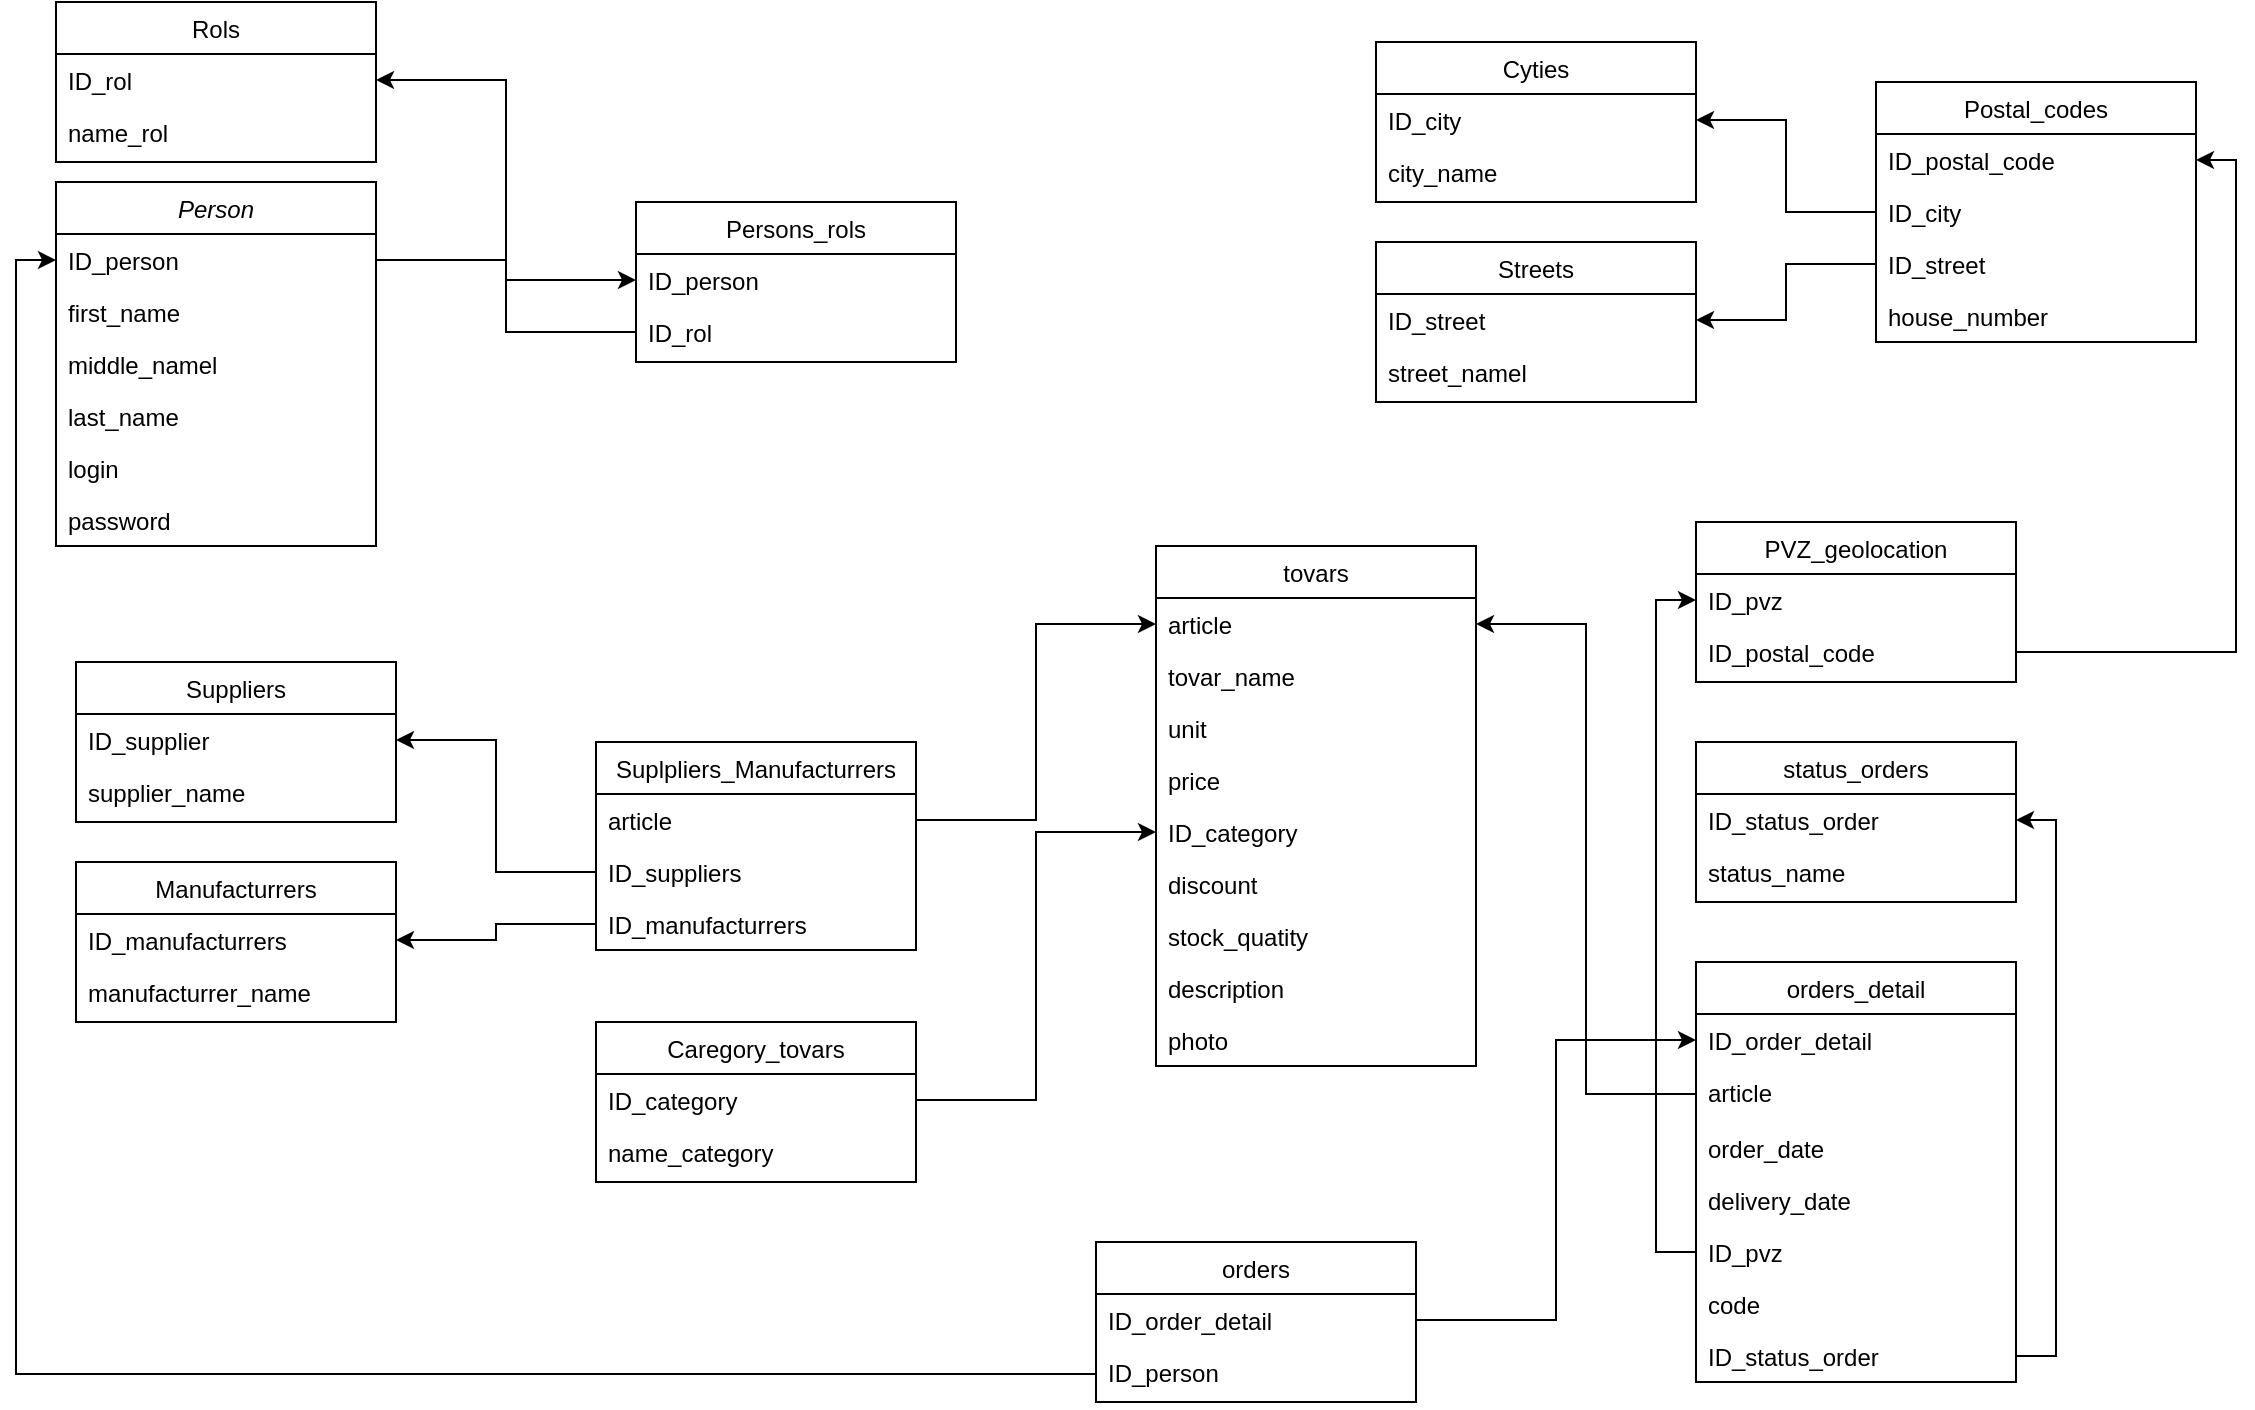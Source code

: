 <mxfile version="26.1.1">
  <diagram id="C5RBs43oDa-KdzZeNtuy" name="Page-1">
    <mxGraphModel dx="1290" dy="632" grid="1" gridSize="10" guides="1" tooltips="1" connect="1" arrows="1" fold="1" page="1" pageScale="1" pageWidth="827" pageHeight="1169" math="0" shadow="0">
      <root>
        <mxCell id="WIyWlLk6GJQsqaUBKTNV-0" />
        <mxCell id="WIyWlLk6GJQsqaUBKTNV-1" parent="WIyWlLk6GJQsqaUBKTNV-0" />
        <mxCell id="zkfFHV4jXpPFQw0GAbJ--0" value="Person" style="swimlane;fontStyle=2;align=center;verticalAlign=top;childLayout=stackLayout;horizontal=1;startSize=26;horizontalStack=0;resizeParent=1;resizeLast=0;collapsible=1;marginBottom=0;rounded=0;shadow=0;strokeWidth=1;" parent="WIyWlLk6GJQsqaUBKTNV-1" vertex="1">
          <mxGeometry x="220" y="120" width="160" height="182" as="geometry">
            <mxRectangle x="230" y="140" width="160" height="26" as="alternateBounds" />
          </mxGeometry>
        </mxCell>
        <mxCell id="zkfFHV4jXpPFQw0GAbJ--1" value="ID_person" style="text;align=left;verticalAlign=top;spacingLeft=4;spacingRight=4;overflow=hidden;rotatable=0;points=[[0,0.5],[1,0.5]];portConstraint=eastwest;" parent="zkfFHV4jXpPFQw0GAbJ--0" vertex="1">
          <mxGeometry y="26" width="160" height="26" as="geometry" />
        </mxCell>
        <mxCell id="zkfFHV4jXpPFQw0GAbJ--2" value="first_name" style="text;align=left;verticalAlign=top;spacingLeft=4;spacingRight=4;overflow=hidden;rotatable=0;points=[[0,0.5],[1,0.5]];portConstraint=eastwest;rounded=0;shadow=0;html=0;" parent="zkfFHV4jXpPFQw0GAbJ--0" vertex="1">
          <mxGeometry y="52" width="160" height="26" as="geometry" />
        </mxCell>
        <mxCell id="zkfFHV4jXpPFQw0GAbJ--3" value="middle_namel" style="text;align=left;verticalAlign=top;spacingLeft=4;spacingRight=4;overflow=hidden;rotatable=0;points=[[0,0.5],[1,0.5]];portConstraint=eastwest;rounded=0;shadow=0;html=0;" parent="zkfFHV4jXpPFQw0GAbJ--0" vertex="1">
          <mxGeometry y="78" width="160" height="26" as="geometry" />
        </mxCell>
        <mxCell id="zkfFHV4jXpPFQw0GAbJ--5" value="last_name" style="text;align=left;verticalAlign=top;spacingLeft=4;spacingRight=4;overflow=hidden;rotatable=0;points=[[0,0.5],[1,0.5]];portConstraint=eastwest;" parent="zkfFHV4jXpPFQw0GAbJ--0" vertex="1">
          <mxGeometry y="104" width="160" height="26" as="geometry" />
        </mxCell>
        <mxCell id="DaWylrf5Qcf5DX-xEw7--2" value="login" style="text;align=left;verticalAlign=top;spacingLeft=4;spacingRight=4;overflow=hidden;rotatable=0;points=[[0,0.5],[1,0.5]];portConstraint=eastwest;" vertex="1" parent="zkfFHV4jXpPFQw0GAbJ--0">
          <mxGeometry y="130" width="160" height="26" as="geometry" />
        </mxCell>
        <mxCell id="DaWylrf5Qcf5DX-xEw7--3" value="password" style="text;align=left;verticalAlign=top;spacingLeft=4;spacingRight=4;overflow=hidden;rotatable=0;points=[[0,0.5],[1,0.5]];portConstraint=eastwest;" vertex="1" parent="zkfFHV4jXpPFQw0GAbJ--0">
          <mxGeometry y="156" width="160" height="26" as="geometry" />
        </mxCell>
        <mxCell id="zkfFHV4jXpPFQw0GAbJ--6" value="Persons_rols" style="swimlane;fontStyle=0;align=center;verticalAlign=top;childLayout=stackLayout;horizontal=1;startSize=26;horizontalStack=0;resizeParent=1;resizeLast=0;collapsible=1;marginBottom=0;rounded=0;shadow=0;strokeWidth=1;" parent="WIyWlLk6GJQsqaUBKTNV-1" vertex="1">
          <mxGeometry x="510" y="130" width="160" height="80" as="geometry">
            <mxRectangle x="130" y="380" width="160" height="26" as="alternateBounds" />
          </mxGeometry>
        </mxCell>
        <mxCell id="zkfFHV4jXpPFQw0GAbJ--7" value="ID_person" style="text;align=left;verticalAlign=top;spacingLeft=4;spacingRight=4;overflow=hidden;rotatable=0;points=[[0,0.5],[1,0.5]];portConstraint=eastwest;" parent="zkfFHV4jXpPFQw0GAbJ--6" vertex="1">
          <mxGeometry y="26" width="160" height="26" as="geometry" />
        </mxCell>
        <mxCell id="zkfFHV4jXpPFQw0GAbJ--8" value="ID_rol" style="text;align=left;verticalAlign=top;spacingLeft=4;spacingRight=4;overflow=hidden;rotatable=0;points=[[0,0.5],[1,0.5]];portConstraint=eastwest;rounded=0;shadow=0;html=0;" parent="zkfFHV4jXpPFQw0GAbJ--6" vertex="1">
          <mxGeometry y="52" width="160" height="26" as="geometry" />
        </mxCell>
        <mxCell id="zkfFHV4jXpPFQw0GAbJ--17" value="Rols" style="swimlane;fontStyle=0;align=center;verticalAlign=top;childLayout=stackLayout;horizontal=1;startSize=26;horizontalStack=0;resizeParent=1;resizeLast=0;collapsible=1;marginBottom=0;rounded=0;shadow=0;strokeWidth=1;" parent="WIyWlLk6GJQsqaUBKTNV-1" vertex="1">
          <mxGeometry x="220" y="30" width="160" height="80" as="geometry">
            <mxRectangle x="550" y="140" width="160" height="26" as="alternateBounds" />
          </mxGeometry>
        </mxCell>
        <mxCell id="DaWylrf5Qcf5DX-xEw7--4" value="ID_rol" style="text;align=left;verticalAlign=top;spacingLeft=4;spacingRight=4;overflow=hidden;rotatable=0;points=[[0,0.5],[1,0.5]];portConstraint=eastwest;" vertex="1" parent="zkfFHV4jXpPFQw0GAbJ--17">
          <mxGeometry y="26" width="160" height="26" as="geometry" />
        </mxCell>
        <mxCell id="DaWylrf5Qcf5DX-xEw7--5" value="name_rol" style="text;align=left;verticalAlign=top;spacingLeft=4;spacingRight=4;overflow=hidden;rotatable=0;points=[[0,0.5],[1,0.5]];portConstraint=eastwest;" vertex="1" parent="zkfFHV4jXpPFQw0GAbJ--17">
          <mxGeometry y="52" width="160" height="26" as="geometry" />
        </mxCell>
        <mxCell id="DaWylrf5Qcf5DX-xEw7--10" value="Caregory_tovars" style="swimlane;fontStyle=0;align=center;verticalAlign=top;childLayout=stackLayout;horizontal=1;startSize=26;horizontalStack=0;resizeParent=1;resizeLast=0;collapsible=1;marginBottom=0;rounded=0;shadow=0;strokeWidth=1;" vertex="1" parent="WIyWlLk6GJQsqaUBKTNV-1">
          <mxGeometry x="490" y="540" width="160" height="80" as="geometry">
            <mxRectangle x="550" y="140" width="160" height="26" as="alternateBounds" />
          </mxGeometry>
        </mxCell>
        <mxCell id="DaWylrf5Qcf5DX-xEw7--11" value="ID_category" style="text;align=left;verticalAlign=top;spacingLeft=4;spacingRight=4;overflow=hidden;rotatable=0;points=[[0,0.5],[1,0.5]];portConstraint=eastwest;" vertex="1" parent="DaWylrf5Qcf5DX-xEw7--10">
          <mxGeometry y="26" width="160" height="26" as="geometry" />
        </mxCell>
        <mxCell id="DaWylrf5Qcf5DX-xEw7--12" value="name_category" style="text;align=left;verticalAlign=top;spacingLeft=4;spacingRight=4;overflow=hidden;rotatable=0;points=[[0,0.5],[1,0.5]];portConstraint=eastwest;" vertex="1" parent="DaWylrf5Qcf5DX-xEw7--10">
          <mxGeometry y="52" width="160" height="26" as="geometry" />
        </mxCell>
        <mxCell id="DaWylrf5Qcf5DX-xEw7--13" value="Suppliers" style="swimlane;fontStyle=0;align=center;verticalAlign=top;childLayout=stackLayout;horizontal=1;startSize=26;horizontalStack=0;resizeParent=1;resizeLast=0;collapsible=1;marginBottom=0;rounded=0;shadow=0;strokeWidth=1;" vertex="1" parent="WIyWlLk6GJQsqaUBKTNV-1">
          <mxGeometry x="230" y="360" width="160" height="80" as="geometry">
            <mxRectangle x="550" y="140" width="160" height="26" as="alternateBounds" />
          </mxGeometry>
        </mxCell>
        <mxCell id="DaWylrf5Qcf5DX-xEw7--14" value="ID_supplier" style="text;align=left;verticalAlign=top;spacingLeft=4;spacingRight=4;overflow=hidden;rotatable=0;points=[[0,0.5],[1,0.5]];portConstraint=eastwest;" vertex="1" parent="DaWylrf5Qcf5DX-xEw7--13">
          <mxGeometry y="26" width="160" height="26" as="geometry" />
        </mxCell>
        <mxCell id="DaWylrf5Qcf5DX-xEw7--15" value="supplier_name" style="text;align=left;verticalAlign=top;spacingLeft=4;spacingRight=4;overflow=hidden;rotatable=0;points=[[0,0.5],[1,0.5]];portConstraint=eastwest;" vertex="1" parent="DaWylrf5Qcf5DX-xEw7--13">
          <mxGeometry y="52" width="160" height="26" as="geometry" />
        </mxCell>
        <mxCell id="DaWylrf5Qcf5DX-xEw7--16" value="Manufacturrers" style="swimlane;fontStyle=0;align=center;verticalAlign=top;childLayout=stackLayout;horizontal=1;startSize=26;horizontalStack=0;resizeParent=1;resizeLast=0;collapsible=1;marginBottom=0;rounded=0;shadow=0;strokeWidth=1;" vertex="1" parent="WIyWlLk6GJQsqaUBKTNV-1">
          <mxGeometry x="230" y="460" width="160" height="80" as="geometry">
            <mxRectangle x="550" y="140" width="160" height="26" as="alternateBounds" />
          </mxGeometry>
        </mxCell>
        <mxCell id="DaWylrf5Qcf5DX-xEw7--17" value="ID_manufacturrers" style="text;align=left;verticalAlign=top;spacingLeft=4;spacingRight=4;overflow=hidden;rotatable=0;points=[[0,0.5],[1,0.5]];portConstraint=eastwest;" vertex="1" parent="DaWylrf5Qcf5DX-xEw7--16">
          <mxGeometry y="26" width="160" height="26" as="geometry" />
        </mxCell>
        <mxCell id="DaWylrf5Qcf5DX-xEw7--18" value="manufacturrer_name" style="text;align=left;verticalAlign=top;spacingLeft=4;spacingRight=4;overflow=hidden;rotatable=0;points=[[0,0.5],[1,0.5]];portConstraint=eastwest;" vertex="1" parent="DaWylrf5Qcf5DX-xEw7--16">
          <mxGeometry y="52" width="160" height="26" as="geometry" />
        </mxCell>
        <mxCell id="DaWylrf5Qcf5DX-xEw7--19" value="Suplpliers_Manufacturrers" style="swimlane;fontStyle=0;align=center;verticalAlign=top;childLayout=stackLayout;horizontal=1;startSize=26;horizontalStack=0;resizeParent=1;resizeLast=0;collapsible=1;marginBottom=0;rounded=0;shadow=0;strokeWidth=1;" vertex="1" parent="WIyWlLk6GJQsqaUBKTNV-1">
          <mxGeometry x="490" y="400" width="160" height="104" as="geometry">
            <mxRectangle x="550" y="140" width="160" height="26" as="alternateBounds" />
          </mxGeometry>
        </mxCell>
        <mxCell id="DaWylrf5Qcf5DX-xEw7--20" value="article" style="text;align=left;verticalAlign=top;spacingLeft=4;spacingRight=4;overflow=hidden;rotatable=0;points=[[0,0.5],[1,0.5]];portConstraint=eastwest;" vertex="1" parent="DaWylrf5Qcf5DX-xEw7--19">
          <mxGeometry y="26" width="160" height="26" as="geometry" />
        </mxCell>
        <mxCell id="DaWylrf5Qcf5DX-xEw7--22" value="ID_suppliers" style="text;align=left;verticalAlign=top;spacingLeft=4;spacingRight=4;overflow=hidden;rotatable=0;points=[[0,0.5],[1,0.5]];portConstraint=eastwest;" vertex="1" parent="DaWylrf5Qcf5DX-xEw7--19">
          <mxGeometry y="52" width="160" height="26" as="geometry" />
        </mxCell>
        <mxCell id="DaWylrf5Qcf5DX-xEw7--31" value="ID_manufacturrers" style="text;align=left;verticalAlign=top;spacingLeft=4;spacingRight=4;overflow=hidden;rotatable=0;points=[[0,0.5],[1,0.5]];portConstraint=eastwest;" vertex="1" parent="DaWylrf5Qcf5DX-xEw7--19">
          <mxGeometry y="78" width="160" height="26" as="geometry" />
        </mxCell>
        <mxCell id="DaWylrf5Qcf5DX-xEw7--32" style="edgeStyle=orthogonalEdgeStyle;rounded=0;orthogonalLoop=1;jettySize=auto;html=1;exitX=0;exitY=0.5;exitDx=0;exitDy=0;entryX=1;entryY=0.5;entryDx=0;entryDy=0;" edge="1" parent="WIyWlLk6GJQsqaUBKTNV-1" source="DaWylrf5Qcf5DX-xEw7--22" target="DaWylrf5Qcf5DX-xEw7--14">
          <mxGeometry relative="1" as="geometry" />
        </mxCell>
        <mxCell id="DaWylrf5Qcf5DX-xEw7--33" style="edgeStyle=orthogonalEdgeStyle;rounded=0;orthogonalLoop=1;jettySize=auto;html=1;exitX=0;exitY=0.5;exitDx=0;exitDy=0;" edge="1" parent="WIyWlLk6GJQsqaUBKTNV-1" source="DaWylrf5Qcf5DX-xEw7--31" target="DaWylrf5Qcf5DX-xEw7--17">
          <mxGeometry relative="1" as="geometry" />
        </mxCell>
        <mxCell id="DaWylrf5Qcf5DX-xEw7--34" value="tovars" style="swimlane;fontStyle=0;align=center;verticalAlign=top;childLayout=stackLayout;horizontal=1;startSize=26;horizontalStack=0;resizeParent=1;resizeLast=0;collapsible=1;marginBottom=0;rounded=0;shadow=0;strokeWidth=1;" vertex="1" parent="WIyWlLk6GJQsqaUBKTNV-1">
          <mxGeometry x="770" y="302" width="160" height="260" as="geometry">
            <mxRectangle x="550" y="140" width="160" height="26" as="alternateBounds" />
          </mxGeometry>
        </mxCell>
        <mxCell id="DaWylrf5Qcf5DX-xEw7--35" value="article" style="text;align=left;verticalAlign=top;spacingLeft=4;spacingRight=4;overflow=hidden;rotatable=0;points=[[0,0.5],[1,0.5]];portConstraint=eastwest;" vertex="1" parent="DaWylrf5Qcf5DX-xEw7--34">
          <mxGeometry y="26" width="160" height="26" as="geometry" />
        </mxCell>
        <mxCell id="DaWylrf5Qcf5DX-xEw7--39" value="tovar_name" style="text;align=left;verticalAlign=top;spacingLeft=4;spacingRight=4;overflow=hidden;rotatable=0;points=[[0,0.5],[1,0.5]];portConstraint=eastwest;" vertex="1" parent="DaWylrf5Qcf5DX-xEw7--34">
          <mxGeometry y="52" width="160" height="26" as="geometry" />
        </mxCell>
        <mxCell id="DaWylrf5Qcf5DX-xEw7--40" value="unit" style="text;align=left;verticalAlign=top;spacingLeft=4;spacingRight=4;overflow=hidden;rotatable=0;points=[[0,0.5],[1,0.5]];portConstraint=eastwest;" vertex="1" parent="DaWylrf5Qcf5DX-xEw7--34">
          <mxGeometry y="78" width="160" height="26" as="geometry" />
        </mxCell>
        <mxCell id="DaWylrf5Qcf5DX-xEw7--38" value="price" style="text;align=left;verticalAlign=top;spacingLeft=4;spacingRight=4;overflow=hidden;rotatable=0;points=[[0,0.5],[1,0.5]];portConstraint=eastwest;" vertex="1" parent="DaWylrf5Qcf5DX-xEw7--34">
          <mxGeometry y="104" width="160" height="26" as="geometry" />
        </mxCell>
        <mxCell id="DaWylrf5Qcf5DX-xEw7--37" value="ID_category" style="text;align=left;verticalAlign=top;spacingLeft=4;spacingRight=4;overflow=hidden;rotatable=0;points=[[0,0.5],[1,0.5]];portConstraint=eastwest;" vertex="1" parent="DaWylrf5Qcf5DX-xEw7--34">
          <mxGeometry y="130" width="160" height="26" as="geometry" />
        </mxCell>
        <mxCell id="DaWylrf5Qcf5DX-xEw7--41" value="discount" style="text;align=left;verticalAlign=top;spacingLeft=4;spacingRight=4;overflow=hidden;rotatable=0;points=[[0,0.5],[1,0.5]];portConstraint=eastwest;" vertex="1" parent="DaWylrf5Qcf5DX-xEw7--34">
          <mxGeometry y="156" width="160" height="26" as="geometry" />
        </mxCell>
        <mxCell id="DaWylrf5Qcf5DX-xEw7--36" value="stock_quatity" style="text;align=left;verticalAlign=top;spacingLeft=4;spacingRight=4;overflow=hidden;rotatable=0;points=[[0,0.5],[1,0.5]];portConstraint=eastwest;" vertex="1" parent="DaWylrf5Qcf5DX-xEw7--34">
          <mxGeometry y="182" width="160" height="26" as="geometry" />
        </mxCell>
        <mxCell id="DaWylrf5Qcf5DX-xEw7--42" value="description" style="text;align=left;verticalAlign=top;spacingLeft=4;spacingRight=4;overflow=hidden;rotatable=0;points=[[0,0.5],[1,0.5]];portConstraint=eastwest;" vertex="1" parent="DaWylrf5Qcf5DX-xEw7--34">
          <mxGeometry y="208" width="160" height="26" as="geometry" />
        </mxCell>
        <mxCell id="DaWylrf5Qcf5DX-xEw7--43" value="photo" style="text;align=left;verticalAlign=top;spacingLeft=4;spacingRight=4;overflow=hidden;rotatable=0;points=[[0,0.5],[1,0.5]];portConstraint=eastwest;" vertex="1" parent="DaWylrf5Qcf5DX-xEw7--34">
          <mxGeometry y="234" width="160" height="26" as="geometry" />
        </mxCell>
        <mxCell id="DaWylrf5Qcf5DX-xEw7--44" style="edgeStyle=orthogonalEdgeStyle;rounded=0;orthogonalLoop=1;jettySize=auto;html=1;exitX=1;exitY=0.5;exitDx=0;exitDy=0;entryX=0;entryY=0.5;entryDx=0;entryDy=0;" edge="1" parent="WIyWlLk6GJQsqaUBKTNV-1" source="DaWylrf5Qcf5DX-xEw7--20" target="DaWylrf5Qcf5DX-xEw7--35">
          <mxGeometry relative="1" as="geometry" />
        </mxCell>
        <mxCell id="DaWylrf5Qcf5DX-xEw7--46" style="edgeStyle=orthogonalEdgeStyle;rounded=0;orthogonalLoop=1;jettySize=auto;html=1;exitX=1;exitY=0.5;exitDx=0;exitDy=0;" edge="1" parent="WIyWlLk6GJQsqaUBKTNV-1" source="DaWylrf5Qcf5DX-xEw7--11" target="DaWylrf5Qcf5DX-xEw7--37">
          <mxGeometry relative="1" as="geometry" />
        </mxCell>
        <mxCell id="DaWylrf5Qcf5DX-xEw7--50" style="edgeStyle=orthogonalEdgeStyle;rounded=0;orthogonalLoop=1;jettySize=auto;html=1;exitX=0;exitY=0.5;exitDx=0;exitDy=0;entryX=1;entryY=0.5;entryDx=0;entryDy=0;" edge="1" parent="WIyWlLk6GJQsqaUBKTNV-1" source="zkfFHV4jXpPFQw0GAbJ--8" target="DaWylrf5Qcf5DX-xEw7--4">
          <mxGeometry relative="1" as="geometry" />
        </mxCell>
        <mxCell id="DaWylrf5Qcf5DX-xEw7--51" value="Streets" style="swimlane;fontStyle=0;align=center;verticalAlign=top;childLayout=stackLayout;horizontal=1;startSize=26;horizontalStack=0;resizeParent=1;resizeLast=0;collapsible=1;marginBottom=0;rounded=0;shadow=0;strokeWidth=1;" vertex="1" parent="WIyWlLk6GJQsqaUBKTNV-1">
          <mxGeometry x="880" y="150" width="160" height="80" as="geometry">
            <mxRectangle x="130" y="380" width="160" height="26" as="alternateBounds" />
          </mxGeometry>
        </mxCell>
        <mxCell id="DaWylrf5Qcf5DX-xEw7--52" value="ID_street" style="text;align=left;verticalAlign=top;spacingLeft=4;spacingRight=4;overflow=hidden;rotatable=0;points=[[0,0.5],[1,0.5]];portConstraint=eastwest;" vertex="1" parent="DaWylrf5Qcf5DX-xEw7--51">
          <mxGeometry y="26" width="160" height="26" as="geometry" />
        </mxCell>
        <mxCell id="DaWylrf5Qcf5DX-xEw7--53" value="street_namel" style="text;align=left;verticalAlign=top;spacingLeft=4;spacingRight=4;overflow=hidden;rotatable=0;points=[[0,0.5],[1,0.5]];portConstraint=eastwest;rounded=0;shadow=0;html=0;" vertex="1" parent="DaWylrf5Qcf5DX-xEw7--51">
          <mxGeometry y="52" width="160" height="26" as="geometry" />
        </mxCell>
        <mxCell id="DaWylrf5Qcf5DX-xEw7--54" value="Cyties" style="swimlane;fontStyle=0;align=center;verticalAlign=top;childLayout=stackLayout;horizontal=1;startSize=26;horizontalStack=0;resizeParent=1;resizeLast=0;collapsible=1;marginBottom=0;rounded=0;shadow=0;strokeWidth=1;" vertex="1" parent="WIyWlLk6GJQsqaUBKTNV-1">
          <mxGeometry x="880" y="50" width="160" height="80" as="geometry">
            <mxRectangle x="130" y="380" width="160" height="26" as="alternateBounds" />
          </mxGeometry>
        </mxCell>
        <mxCell id="DaWylrf5Qcf5DX-xEw7--55" value="ID_city" style="text;align=left;verticalAlign=top;spacingLeft=4;spacingRight=4;overflow=hidden;rotatable=0;points=[[0,0.5],[1,0.5]];portConstraint=eastwest;" vertex="1" parent="DaWylrf5Qcf5DX-xEw7--54">
          <mxGeometry y="26" width="160" height="26" as="geometry" />
        </mxCell>
        <mxCell id="DaWylrf5Qcf5DX-xEw7--56" value="city_name" style="text;align=left;verticalAlign=top;spacingLeft=4;spacingRight=4;overflow=hidden;rotatable=0;points=[[0,0.5],[1,0.5]];portConstraint=eastwest;rounded=0;shadow=0;html=0;" vertex="1" parent="DaWylrf5Qcf5DX-xEw7--54">
          <mxGeometry y="52" width="160" height="26" as="geometry" />
        </mxCell>
        <mxCell id="DaWylrf5Qcf5DX-xEw7--57" value="Postal_codes" style="swimlane;fontStyle=0;align=center;verticalAlign=top;childLayout=stackLayout;horizontal=1;startSize=26;horizontalStack=0;resizeParent=1;resizeLast=0;collapsible=1;marginBottom=0;rounded=0;shadow=0;strokeWidth=1;" vertex="1" parent="WIyWlLk6GJQsqaUBKTNV-1">
          <mxGeometry x="1130" y="70" width="160" height="130" as="geometry">
            <mxRectangle x="130" y="380" width="160" height="26" as="alternateBounds" />
          </mxGeometry>
        </mxCell>
        <mxCell id="DaWylrf5Qcf5DX-xEw7--58" value="ID_postal_code" style="text;align=left;verticalAlign=top;spacingLeft=4;spacingRight=4;overflow=hidden;rotatable=0;points=[[0,0.5],[1,0.5]];portConstraint=eastwest;" vertex="1" parent="DaWylrf5Qcf5DX-xEw7--57">
          <mxGeometry y="26" width="160" height="26" as="geometry" />
        </mxCell>
        <mxCell id="DaWylrf5Qcf5DX-xEw7--59" value="ID_city" style="text;align=left;verticalAlign=top;spacingLeft=4;spacingRight=4;overflow=hidden;rotatable=0;points=[[0,0.5],[1,0.5]];portConstraint=eastwest;rounded=0;shadow=0;html=0;" vertex="1" parent="DaWylrf5Qcf5DX-xEw7--57">
          <mxGeometry y="52" width="160" height="26" as="geometry" />
        </mxCell>
        <mxCell id="DaWylrf5Qcf5DX-xEw7--60" value="ID_street" style="text;align=left;verticalAlign=top;spacingLeft=4;spacingRight=4;overflow=hidden;rotatable=0;points=[[0,0.5],[1,0.5]];portConstraint=eastwest;rounded=0;shadow=0;html=0;" vertex="1" parent="DaWylrf5Qcf5DX-xEw7--57">
          <mxGeometry y="78" width="160" height="26" as="geometry" />
        </mxCell>
        <mxCell id="DaWylrf5Qcf5DX-xEw7--61" value="house_number" style="text;align=left;verticalAlign=top;spacingLeft=4;spacingRight=4;overflow=hidden;rotatable=0;points=[[0,0.5],[1,0.5]];portConstraint=eastwest;rounded=0;shadow=0;html=0;" vertex="1" parent="DaWylrf5Qcf5DX-xEw7--57">
          <mxGeometry y="104" width="160" height="26" as="geometry" />
        </mxCell>
        <mxCell id="DaWylrf5Qcf5DX-xEw7--62" style="edgeStyle=orthogonalEdgeStyle;rounded=0;orthogonalLoop=1;jettySize=auto;html=1;exitX=0;exitY=0.5;exitDx=0;exitDy=0;entryX=1;entryY=0.5;entryDx=0;entryDy=0;" edge="1" parent="WIyWlLk6GJQsqaUBKTNV-1" source="DaWylrf5Qcf5DX-xEw7--59" target="DaWylrf5Qcf5DX-xEw7--55">
          <mxGeometry relative="1" as="geometry" />
        </mxCell>
        <mxCell id="DaWylrf5Qcf5DX-xEw7--63" style="edgeStyle=orthogonalEdgeStyle;rounded=0;orthogonalLoop=1;jettySize=auto;html=1;exitX=0;exitY=0.5;exitDx=0;exitDy=0;" edge="1" parent="WIyWlLk6GJQsqaUBKTNV-1" source="DaWylrf5Qcf5DX-xEw7--60" target="DaWylrf5Qcf5DX-xEw7--52">
          <mxGeometry relative="1" as="geometry" />
        </mxCell>
        <mxCell id="DaWylrf5Qcf5DX-xEw7--64" value="PVZ_geolocation" style="swimlane;fontStyle=0;align=center;verticalAlign=top;childLayout=stackLayout;horizontal=1;startSize=26;horizontalStack=0;resizeParent=1;resizeLast=0;collapsible=1;marginBottom=0;rounded=0;shadow=0;strokeWidth=1;" vertex="1" parent="WIyWlLk6GJQsqaUBKTNV-1">
          <mxGeometry x="1040" y="290" width="160" height="80" as="geometry">
            <mxRectangle x="130" y="380" width="160" height="26" as="alternateBounds" />
          </mxGeometry>
        </mxCell>
        <mxCell id="DaWylrf5Qcf5DX-xEw7--65" value="ID_pvz" style="text;align=left;verticalAlign=top;spacingLeft=4;spacingRight=4;overflow=hidden;rotatable=0;points=[[0,0.5],[1,0.5]];portConstraint=eastwest;" vertex="1" parent="DaWylrf5Qcf5DX-xEw7--64">
          <mxGeometry y="26" width="160" height="26" as="geometry" />
        </mxCell>
        <mxCell id="DaWylrf5Qcf5DX-xEw7--66" value="ID_postal_code" style="text;align=left;verticalAlign=top;spacingLeft=4;spacingRight=4;overflow=hidden;rotatable=0;points=[[0,0.5],[1,0.5]];portConstraint=eastwest;rounded=0;shadow=0;html=0;" vertex="1" parent="DaWylrf5Qcf5DX-xEw7--64">
          <mxGeometry y="52" width="160" height="26" as="geometry" />
        </mxCell>
        <mxCell id="DaWylrf5Qcf5DX-xEw7--70" value="status_orders" style="swimlane;fontStyle=0;align=center;verticalAlign=top;childLayout=stackLayout;horizontal=1;startSize=26;horizontalStack=0;resizeParent=1;resizeLast=0;collapsible=1;marginBottom=0;rounded=0;shadow=0;strokeWidth=1;" vertex="1" parent="WIyWlLk6GJQsqaUBKTNV-1">
          <mxGeometry x="1040" y="400" width="160" height="80" as="geometry">
            <mxRectangle x="130" y="380" width="160" height="26" as="alternateBounds" />
          </mxGeometry>
        </mxCell>
        <mxCell id="DaWylrf5Qcf5DX-xEw7--71" value="ID_status_order" style="text;align=left;verticalAlign=top;spacingLeft=4;spacingRight=4;overflow=hidden;rotatable=0;points=[[0,0.5],[1,0.5]];portConstraint=eastwest;" vertex="1" parent="DaWylrf5Qcf5DX-xEw7--70">
          <mxGeometry y="26" width="160" height="26" as="geometry" />
        </mxCell>
        <mxCell id="DaWylrf5Qcf5DX-xEw7--72" value="status_name" style="text;align=left;verticalAlign=top;spacingLeft=4;spacingRight=4;overflow=hidden;rotatable=0;points=[[0,0.5],[1,0.5]];portConstraint=eastwest;rounded=0;shadow=0;html=0;" vertex="1" parent="DaWylrf5Qcf5DX-xEw7--70">
          <mxGeometry y="52" width="160" height="26" as="geometry" />
        </mxCell>
        <mxCell id="DaWylrf5Qcf5DX-xEw7--73" value="orders_detail" style="swimlane;fontStyle=0;align=center;verticalAlign=top;childLayout=stackLayout;horizontal=1;startSize=26;horizontalStack=0;resizeParent=1;resizeLast=0;collapsible=1;marginBottom=0;rounded=0;shadow=0;strokeWidth=1;" vertex="1" parent="WIyWlLk6GJQsqaUBKTNV-1">
          <mxGeometry x="1040" y="510" width="160" height="210" as="geometry">
            <mxRectangle x="130" y="380" width="160" height="26" as="alternateBounds" />
          </mxGeometry>
        </mxCell>
        <mxCell id="DaWylrf5Qcf5DX-xEw7--74" value="ID_order_detail" style="text;align=left;verticalAlign=top;spacingLeft=4;spacingRight=4;overflow=hidden;rotatable=0;points=[[0,0.5],[1,0.5]];portConstraint=eastwest;" vertex="1" parent="DaWylrf5Qcf5DX-xEw7--73">
          <mxGeometry y="26" width="160" height="26" as="geometry" />
        </mxCell>
        <mxCell id="DaWylrf5Qcf5DX-xEw7--77" value="article" style="text;align=left;verticalAlign=top;spacingLeft=4;spacingRight=4;overflow=hidden;rotatable=0;points=[[0,0.5],[1,0.5]];portConstraint=eastwest;" vertex="1" parent="DaWylrf5Qcf5DX-xEw7--73">
          <mxGeometry y="52" width="160" height="28" as="geometry" />
        </mxCell>
        <mxCell id="DaWylrf5Qcf5DX-xEw7--78" value="order_date" style="text;align=left;verticalAlign=top;spacingLeft=4;spacingRight=4;overflow=hidden;rotatable=0;points=[[0,0.5],[1,0.5]];portConstraint=eastwest;" vertex="1" parent="DaWylrf5Qcf5DX-xEw7--73">
          <mxGeometry y="80" width="160" height="26" as="geometry" />
        </mxCell>
        <mxCell id="DaWylrf5Qcf5DX-xEw7--76" value="delivery_date" style="text;align=left;verticalAlign=top;spacingLeft=4;spacingRight=4;overflow=hidden;rotatable=0;points=[[0,0.5],[1,0.5]];portConstraint=eastwest;" vertex="1" parent="DaWylrf5Qcf5DX-xEw7--73">
          <mxGeometry y="106" width="160" height="26" as="geometry" />
        </mxCell>
        <mxCell id="DaWylrf5Qcf5DX-xEw7--75" value="ID_pvz" style="text;align=left;verticalAlign=top;spacingLeft=4;spacingRight=4;overflow=hidden;rotatable=0;points=[[0,0.5],[1,0.5]];portConstraint=eastwest;rounded=0;shadow=0;html=0;" vertex="1" parent="DaWylrf5Qcf5DX-xEw7--73">
          <mxGeometry y="132" width="160" height="26" as="geometry" />
        </mxCell>
        <mxCell id="DaWylrf5Qcf5DX-xEw7--80" value="code" style="text;align=left;verticalAlign=top;spacingLeft=4;spacingRight=4;overflow=hidden;rotatable=0;points=[[0,0.5],[1,0.5]];portConstraint=eastwest;rounded=0;shadow=0;html=0;" vertex="1" parent="DaWylrf5Qcf5DX-xEw7--73">
          <mxGeometry y="158" width="160" height="26" as="geometry" />
        </mxCell>
        <mxCell id="DaWylrf5Qcf5DX-xEw7--79" value="ID_status_order" style="text;align=left;verticalAlign=top;spacingLeft=4;spacingRight=4;overflow=hidden;rotatable=0;points=[[0,0.5],[1,0.5]];portConstraint=eastwest;rounded=0;shadow=0;html=0;" vertex="1" parent="DaWylrf5Qcf5DX-xEw7--73">
          <mxGeometry y="184" width="160" height="26" as="geometry" />
        </mxCell>
        <mxCell id="DaWylrf5Qcf5DX-xEw7--81" value="orders" style="swimlane;fontStyle=0;align=center;verticalAlign=top;childLayout=stackLayout;horizontal=1;startSize=26;horizontalStack=0;resizeParent=1;resizeLast=0;collapsible=1;marginBottom=0;rounded=0;shadow=0;strokeWidth=1;" vertex="1" parent="WIyWlLk6GJQsqaUBKTNV-1">
          <mxGeometry x="740" y="650" width="160" height="80" as="geometry">
            <mxRectangle x="130" y="380" width="160" height="26" as="alternateBounds" />
          </mxGeometry>
        </mxCell>
        <mxCell id="DaWylrf5Qcf5DX-xEw7--82" value="ID_order_detail" style="text;align=left;verticalAlign=top;spacingLeft=4;spacingRight=4;overflow=hidden;rotatable=0;points=[[0,0.5],[1,0.5]];portConstraint=eastwest;" vertex="1" parent="DaWylrf5Qcf5DX-xEw7--81">
          <mxGeometry y="26" width="160" height="26" as="geometry" />
        </mxCell>
        <mxCell id="DaWylrf5Qcf5DX-xEw7--83" value="ID_person" style="text;align=left;verticalAlign=top;spacingLeft=4;spacingRight=4;overflow=hidden;rotatable=0;points=[[0,0.5],[1,0.5]];portConstraint=eastwest;" vertex="1" parent="DaWylrf5Qcf5DX-xEw7--81">
          <mxGeometry y="52" width="160" height="28" as="geometry" />
        </mxCell>
        <mxCell id="DaWylrf5Qcf5DX-xEw7--91" style="edgeStyle=orthogonalEdgeStyle;rounded=0;orthogonalLoop=1;jettySize=auto;html=1;exitX=0;exitY=0.5;exitDx=0;exitDy=0;entryX=0;entryY=0.5;entryDx=0;entryDy=0;" edge="1" parent="WIyWlLk6GJQsqaUBKTNV-1" source="DaWylrf5Qcf5DX-xEw7--83" target="zkfFHV4jXpPFQw0GAbJ--1">
          <mxGeometry relative="1" as="geometry" />
        </mxCell>
        <mxCell id="DaWylrf5Qcf5DX-xEw7--92" style="edgeStyle=orthogonalEdgeStyle;rounded=0;orthogonalLoop=1;jettySize=auto;html=1;exitX=1;exitY=0.5;exitDx=0;exitDy=0;" edge="1" parent="WIyWlLk6GJQsqaUBKTNV-1" source="DaWylrf5Qcf5DX-xEw7--82" target="DaWylrf5Qcf5DX-xEw7--74">
          <mxGeometry relative="1" as="geometry" />
        </mxCell>
        <mxCell id="DaWylrf5Qcf5DX-xEw7--94" style="edgeStyle=orthogonalEdgeStyle;rounded=0;orthogonalLoop=1;jettySize=auto;html=1;exitX=1;exitY=0.5;exitDx=0;exitDy=0;entryX=1;entryY=0.5;entryDx=0;entryDy=0;" edge="1" parent="WIyWlLk6GJQsqaUBKTNV-1" source="DaWylrf5Qcf5DX-xEw7--79" target="DaWylrf5Qcf5DX-xEw7--71">
          <mxGeometry relative="1" as="geometry" />
        </mxCell>
        <mxCell id="DaWylrf5Qcf5DX-xEw7--96" style="edgeStyle=orthogonalEdgeStyle;rounded=0;orthogonalLoop=1;jettySize=auto;html=1;exitX=0;exitY=0.5;exitDx=0;exitDy=0;entryX=0;entryY=0.5;entryDx=0;entryDy=0;" edge="1" parent="WIyWlLk6GJQsqaUBKTNV-1" source="DaWylrf5Qcf5DX-xEw7--75" target="DaWylrf5Qcf5DX-xEw7--65">
          <mxGeometry relative="1" as="geometry" />
        </mxCell>
        <mxCell id="DaWylrf5Qcf5DX-xEw7--97" style="edgeStyle=orthogonalEdgeStyle;rounded=0;orthogonalLoop=1;jettySize=auto;html=1;exitX=1;exitY=0.5;exitDx=0;exitDy=0;entryX=1;entryY=0.5;entryDx=0;entryDy=0;" edge="1" parent="WIyWlLk6GJQsqaUBKTNV-1" source="DaWylrf5Qcf5DX-xEw7--66" target="DaWylrf5Qcf5DX-xEw7--58">
          <mxGeometry relative="1" as="geometry" />
        </mxCell>
        <mxCell id="DaWylrf5Qcf5DX-xEw7--98" style="edgeStyle=orthogonalEdgeStyle;rounded=0;orthogonalLoop=1;jettySize=auto;html=1;exitX=0;exitY=0.5;exitDx=0;exitDy=0;entryX=1;entryY=0.5;entryDx=0;entryDy=0;" edge="1" parent="WIyWlLk6GJQsqaUBKTNV-1" source="DaWylrf5Qcf5DX-xEw7--77" target="DaWylrf5Qcf5DX-xEw7--35">
          <mxGeometry relative="1" as="geometry" />
        </mxCell>
        <mxCell id="DaWylrf5Qcf5DX-xEw7--99" style="edgeStyle=orthogonalEdgeStyle;rounded=0;orthogonalLoop=1;jettySize=auto;html=1;exitX=1;exitY=0.5;exitDx=0;exitDy=0;entryX=0;entryY=0.5;entryDx=0;entryDy=0;" edge="1" parent="WIyWlLk6GJQsqaUBKTNV-1" source="zkfFHV4jXpPFQw0GAbJ--1" target="zkfFHV4jXpPFQw0GAbJ--7">
          <mxGeometry relative="1" as="geometry" />
        </mxCell>
      </root>
    </mxGraphModel>
  </diagram>
</mxfile>
